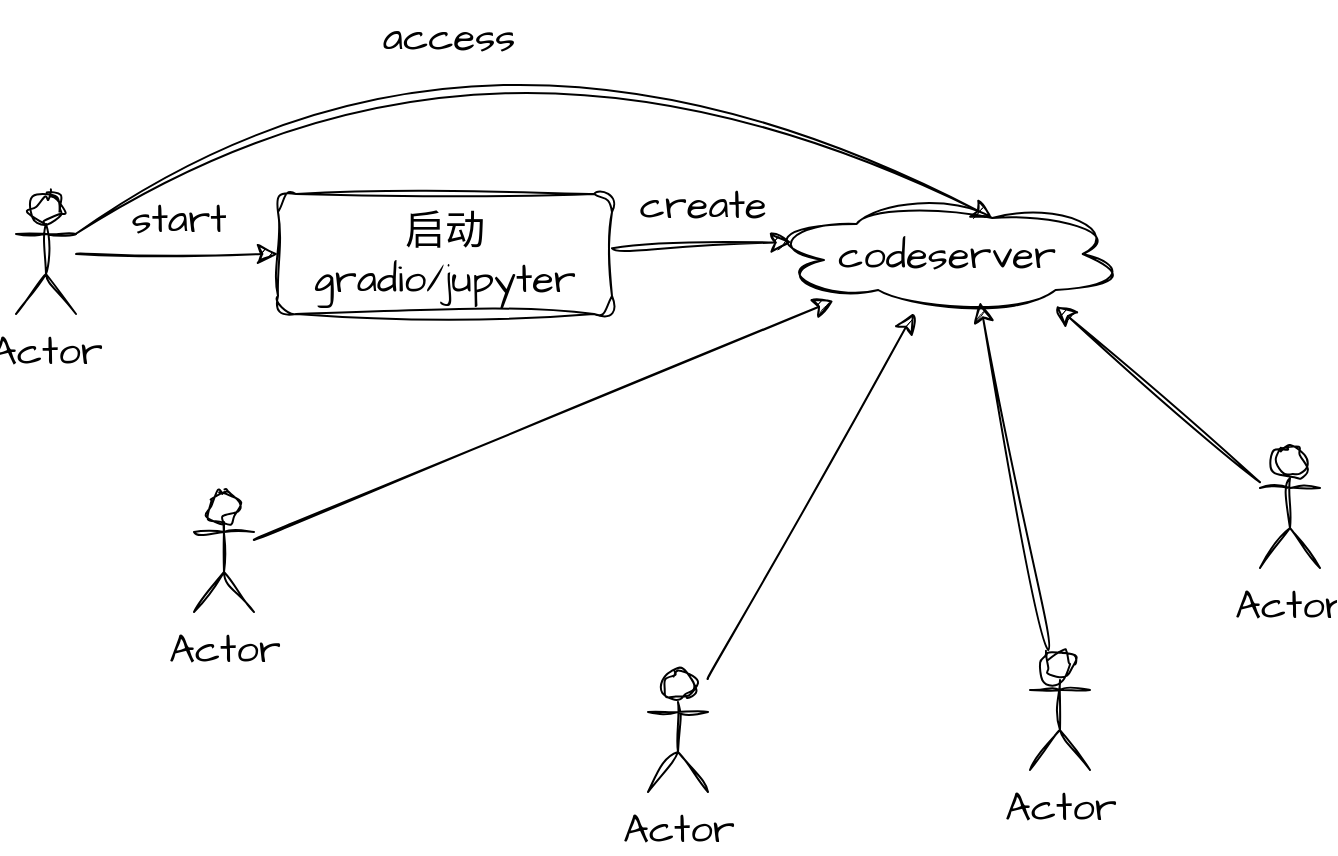 <mxfile version="22.0.6" type="github">
  <diagram name="第 1 页" id="g8NSqclGXixzLS3Q1f7A">
    <mxGraphModel dx="2466" dy="1561" grid="0" gridSize="10" guides="1" tooltips="1" connect="1" arrows="1" fold="1" page="0" pageScale="1" pageWidth="827" pageHeight="1169" math="0" shadow="0">
      <root>
        <mxCell id="0" />
        <mxCell id="1" parent="0" />
        <mxCell id="8P9D7xR69Wtj62RSyPhr-5" style="edgeStyle=none;curved=1;rounded=0;sketch=1;hachureGap=4;jiggle=2;curveFitting=1;orthogonalLoop=1;jettySize=auto;html=1;fontFamily=Architects Daughter;fontSource=https%3A%2F%2Ffonts.googleapis.com%2Fcss%3Ffamily%3DArchitects%2BDaughter;fontSize=16;startSize=8;endSize=8;" edge="1" parent="1" source="8P9D7xR69Wtj62RSyPhr-1" target="8P9D7xR69Wtj62RSyPhr-2">
          <mxGeometry relative="1" as="geometry" />
        </mxCell>
        <mxCell id="8P9D7xR69Wtj62RSyPhr-1" value="Actor" style="shape=umlActor;verticalLabelPosition=bottom;verticalAlign=top;html=1;outlineConnect=0;sketch=1;hachureGap=4;jiggle=2;curveFitting=1;fontFamily=Architects Daughter;fontSource=https%3A%2F%2Ffonts.googleapis.com%2Fcss%3Ffamily%3DArchitects%2BDaughter;fontSize=20;" vertex="1" parent="1">
          <mxGeometry x="-27" y="37" width="30" height="60" as="geometry" />
        </mxCell>
        <mxCell id="8P9D7xR69Wtj62RSyPhr-2" value="启动gradio/jupyter" style="rounded=1;whiteSpace=wrap;html=1;sketch=1;hachureGap=4;jiggle=2;curveFitting=1;fontFamily=Architects Daughter;fontSource=https%3A%2F%2Ffonts.googleapis.com%2Fcss%3Ffamily%3DArchitects%2BDaughter;fontSize=20;" vertex="1" parent="1">
          <mxGeometry x="104" y="37" width="167" height="60" as="geometry" />
        </mxCell>
        <mxCell id="8P9D7xR69Wtj62RSyPhr-3" value="codeserver" style="ellipse;shape=cloud;whiteSpace=wrap;html=1;align=center;sketch=1;hachureGap=4;jiggle=2;curveFitting=1;fontFamily=Architects Daughter;fontSource=https%3A%2F%2Ffonts.googleapis.com%2Fcss%3Ffamily%3DArchitects%2BDaughter;fontSize=20;" vertex="1" parent="1">
          <mxGeometry x="348" y="37" width="181" height="60" as="geometry" />
        </mxCell>
        <mxCell id="8P9D7xR69Wtj62RSyPhr-4" style="edgeStyle=none;curved=1;rounded=0;sketch=1;hachureGap=4;jiggle=2;curveFitting=1;orthogonalLoop=1;jettySize=auto;html=1;entryX=0.07;entryY=0.4;entryDx=0;entryDy=0;entryPerimeter=0;fontFamily=Architects Daughter;fontSource=https%3A%2F%2Ffonts.googleapis.com%2Fcss%3Ffamily%3DArchitects%2BDaughter;fontSize=16;startSize=8;endSize=8;" edge="1" parent="1" source="8P9D7xR69Wtj62RSyPhr-2" target="8P9D7xR69Wtj62RSyPhr-3">
          <mxGeometry relative="1" as="geometry" />
        </mxCell>
        <mxCell id="8P9D7xR69Wtj62RSyPhr-6" value="start" style="text;html=1;align=center;verticalAlign=middle;resizable=0;points=[];autosize=1;strokeColor=none;fillColor=none;fontSize=20;fontFamily=Architects Daughter;" vertex="1" parent="1">
          <mxGeometry x="21" y="31" width="65" height="36" as="geometry" />
        </mxCell>
        <mxCell id="8P9D7xR69Wtj62RSyPhr-7" value="create" style="text;html=1;align=center;verticalAlign=middle;resizable=0;points=[];autosize=1;strokeColor=none;fillColor=none;fontSize=20;fontFamily=Architects Daughter;" vertex="1" parent="1">
          <mxGeometry x="275" y="24" width="82" height="36" as="geometry" />
        </mxCell>
        <mxCell id="8P9D7xR69Wtj62RSyPhr-9" style="edgeStyle=none;curved=1;rounded=0;sketch=1;hachureGap=4;jiggle=2;curveFitting=1;orthogonalLoop=1;jettySize=auto;html=1;entryX=0.625;entryY=0.2;entryDx=0;entryDy=0;entryPerimeter=0;fontFamily=Architects Daughter;fontSource=https%3A%2F%2Ffonts.googleapis.com%2Fcss%3Ffamily%3DArchitects%2BDaughter;fontSize=16;startSize=8;endSize=8;" edge="1" parent="1" source="8P9D7xR69Wtj62RSyPhr-1" target="8P9D7xR69Wtj62RSyPhr-3">
          <mxGeometry relative="1" as="geometry">
            <Array as="points">
              <mxPoint x="207" y="-81" />
            </Array>
          </mxGeometry>
        </mxCell>
        <mxCell id="8P9D7xR69Wtj62RSyPhr-11" value="access" style="text;html=1;align=center;verticalAlign=middle;resizable=0;points=[];autosize=1;strokeColor=none;fillColor=none;fontSize=20;fontFamily=Architects Daughter;" vertex="1" parent="1">
          <mxGeometry x="147" y="-60" width="84" height="36" as="geometry" />
        </mxCell>
        <mxCell id="8P9D7xR69Wtj62RSyPhr-16" style="edgeStyle=none;curved=1;rounded=0;sketch=1;hachureGap=4;jiggle=2;curveFitting=1;orthogonalLoop=1;jettySize=auto;html=1;fontFamily=Architects Daughter;fontSource=https%3A%2F%2Ffonts.googleapis.com%2Fcss%3Ffamily%3DArchitects%2BDaughter;fontSize=16;startSize=8;endSize=8;" edge="1" parent="1" source="8P9D7xR69Wtj62RSyPhr-12" target="8P9D7xR69Wtj62RSyPhr-3">
          <mxGeometry relative="1" as="geometry" />
        </mxCell>
        <mxCell id="8P9D7xR69Wtj62RSyPhr-12" value="Actor" style="shape=umlActor;verticalLabelPosition=bottom;verticalAlign=top;html=1;outlineConnect=0;sketch=1;hachureGap=4;jiggle=2;curveFitting=1;fontFamily=Architects Daughter;fontSource=https%3A%2F%2Ffonts.googleapis.com%2Fcss%3Ffamily%3DArchitects%2BDaughter;fontSize=20;" vertex="1" parent="1">
          <mxGeometry x="62" y="186" width="30" height="60" as="geometry" />
        </mxCell>
        <mxCell id="8P9D7xR69Wtj62RSyPhr-13" value="Actor" style="shape=umlActor;verticalLabelPosition=bottom;verticalAlign=top;html=1;outlineConnect=0;sketch=1;hachureGap=4;jiggle=2;curveFitting=1;fontFamily=Architects Daughter;fontSource=https%3A%2F%2Ffonts.googleapis.com%2Fcss%3Ffamily%3DArchitects%2BDaughter;fontSize=20;" vertex="1" parent="1">
          <mxGeometry x="595" y="164" width="30" height="60" as="geometry" />
        </mxCell>
        <mxCell id="8P9D7xR69Wtj62RSyPhr-17" style="edgeStyle=none;curved=1;rounded=0;sketch=1;hachureGap=4;jiggle=2;curveFitting=1;orthogonalLoop=1;jettySize=auto;html=1;fontFamily=Architects Daughter;fontSource=https%3A%2F%2Ffonts.googleapis.com%2Fcss%3Ffamily%3DArchitects%2BDaughter;fontSize=16;startSize=8;endSize=8;" edge="1" parent="1" source="8P9D7xR69Wtj62RSyPhr-14" target="8P9D7xR69Wtj62RSyPhr-3">
          <mxGeometry relative="1" as="geometry" />
        </mxCell>
        <mxCell id="8P9D7xR69Wtj62RSyPhr-14" value="Actor" style="shape=umlActor;verticalLabelPosition=bottom;verticalAlign=top;html=1;outlineConnect=0;sketch=1;hachureGap=4;jiggle=2;curveFitting=1;fontFamily=Architects Daughter;fontSource=https%3A%2F%2Ffonts.googleapis.com%2Fcss%3Ffamily%3DArchitects%2BDaughter;fontSize=20;" vertex="1" parent="1">
          <mxGeometry x="289" y="276" width="30" height="60" as="geometry" />
        </mxCell>
        <mxCell id="8P9D7xR69Wtj62RSyPhr-15" value="Actor" style="shape=umlActor;verticalLabelPosition=bottom;verticalAlign=top;html=1;outlineConnect=0;sketch=1;hachureGap=4;jiggle=2;curveFitting=1;fontFamily=Architects Daughter;fontSource=https%3A%2F%2Ffonts.googleapis.com%2Fcss%3Ffamily%3DArchitects%2BDaughter;fontSize=20;" vertex="1" parent="1">
          <mxGeometry x="480" y="265" width="30" height="60" as="geometry" />
        </mxCell>
        <mxCell id="8P9D7xR69Wtj62RSyPhr-18" style="edgeStyle=none;curved=1;rounded=0;sketch=1;hachureGap=4;jiggle=2;curveFitting=1;orthogonalLoop=1;jettySize=auto;html=1;entryX=0.591;entryY=0.9;entryDx=0;entryDy=0;entryPerimeter=0;fontFamily=Architects Daughter;fontSource=https%3A%2F%2Ffonts.googleapis.com%2Fcss%3Ffamily%3DArchitects%2BDaughter;fontSize=16;startSize=8;endSize=8;" edge="1" parent="1" source="8P9D7xR69Wtj62RSyPhr-15" target="8P9D7xR69Wtj62RSyPhr-3">
          <mxGeometry relative="1" as="geometry" />
        </mxCell>
        <mxCell id="8P9D7xR69Wtj62RSyPhr-19" style="edgeStyle=none;curved=1;rounded=0;sketch=1;hachureGap=4;jiggle=2;curveFitting=1;orthogonalLoop=1;jettySize=auto;html=1;entryX=0.801;entryY=0.933;entryDx=0;entryDy=0;entryPerimeter=0;fontFamily=Architects Daughter;fontSource=https%3A%2F%2Ffonts.googleapis.com%2Fcss%3Ffamily%3DArchitects%2BDaughter;fontSize=16;startSize=8;endSize=8;" edge="1" parent="1" source="8P9D7xR69Wtj62RSyPhr-13" target="8P9D7xR69Wtj62RSyPhr-3">
          <mxGeometry relative="1" as="geometry" />
        </mxCell>
      </root>
    </mxGraphModel>
  </diagram>
</mxfile>
